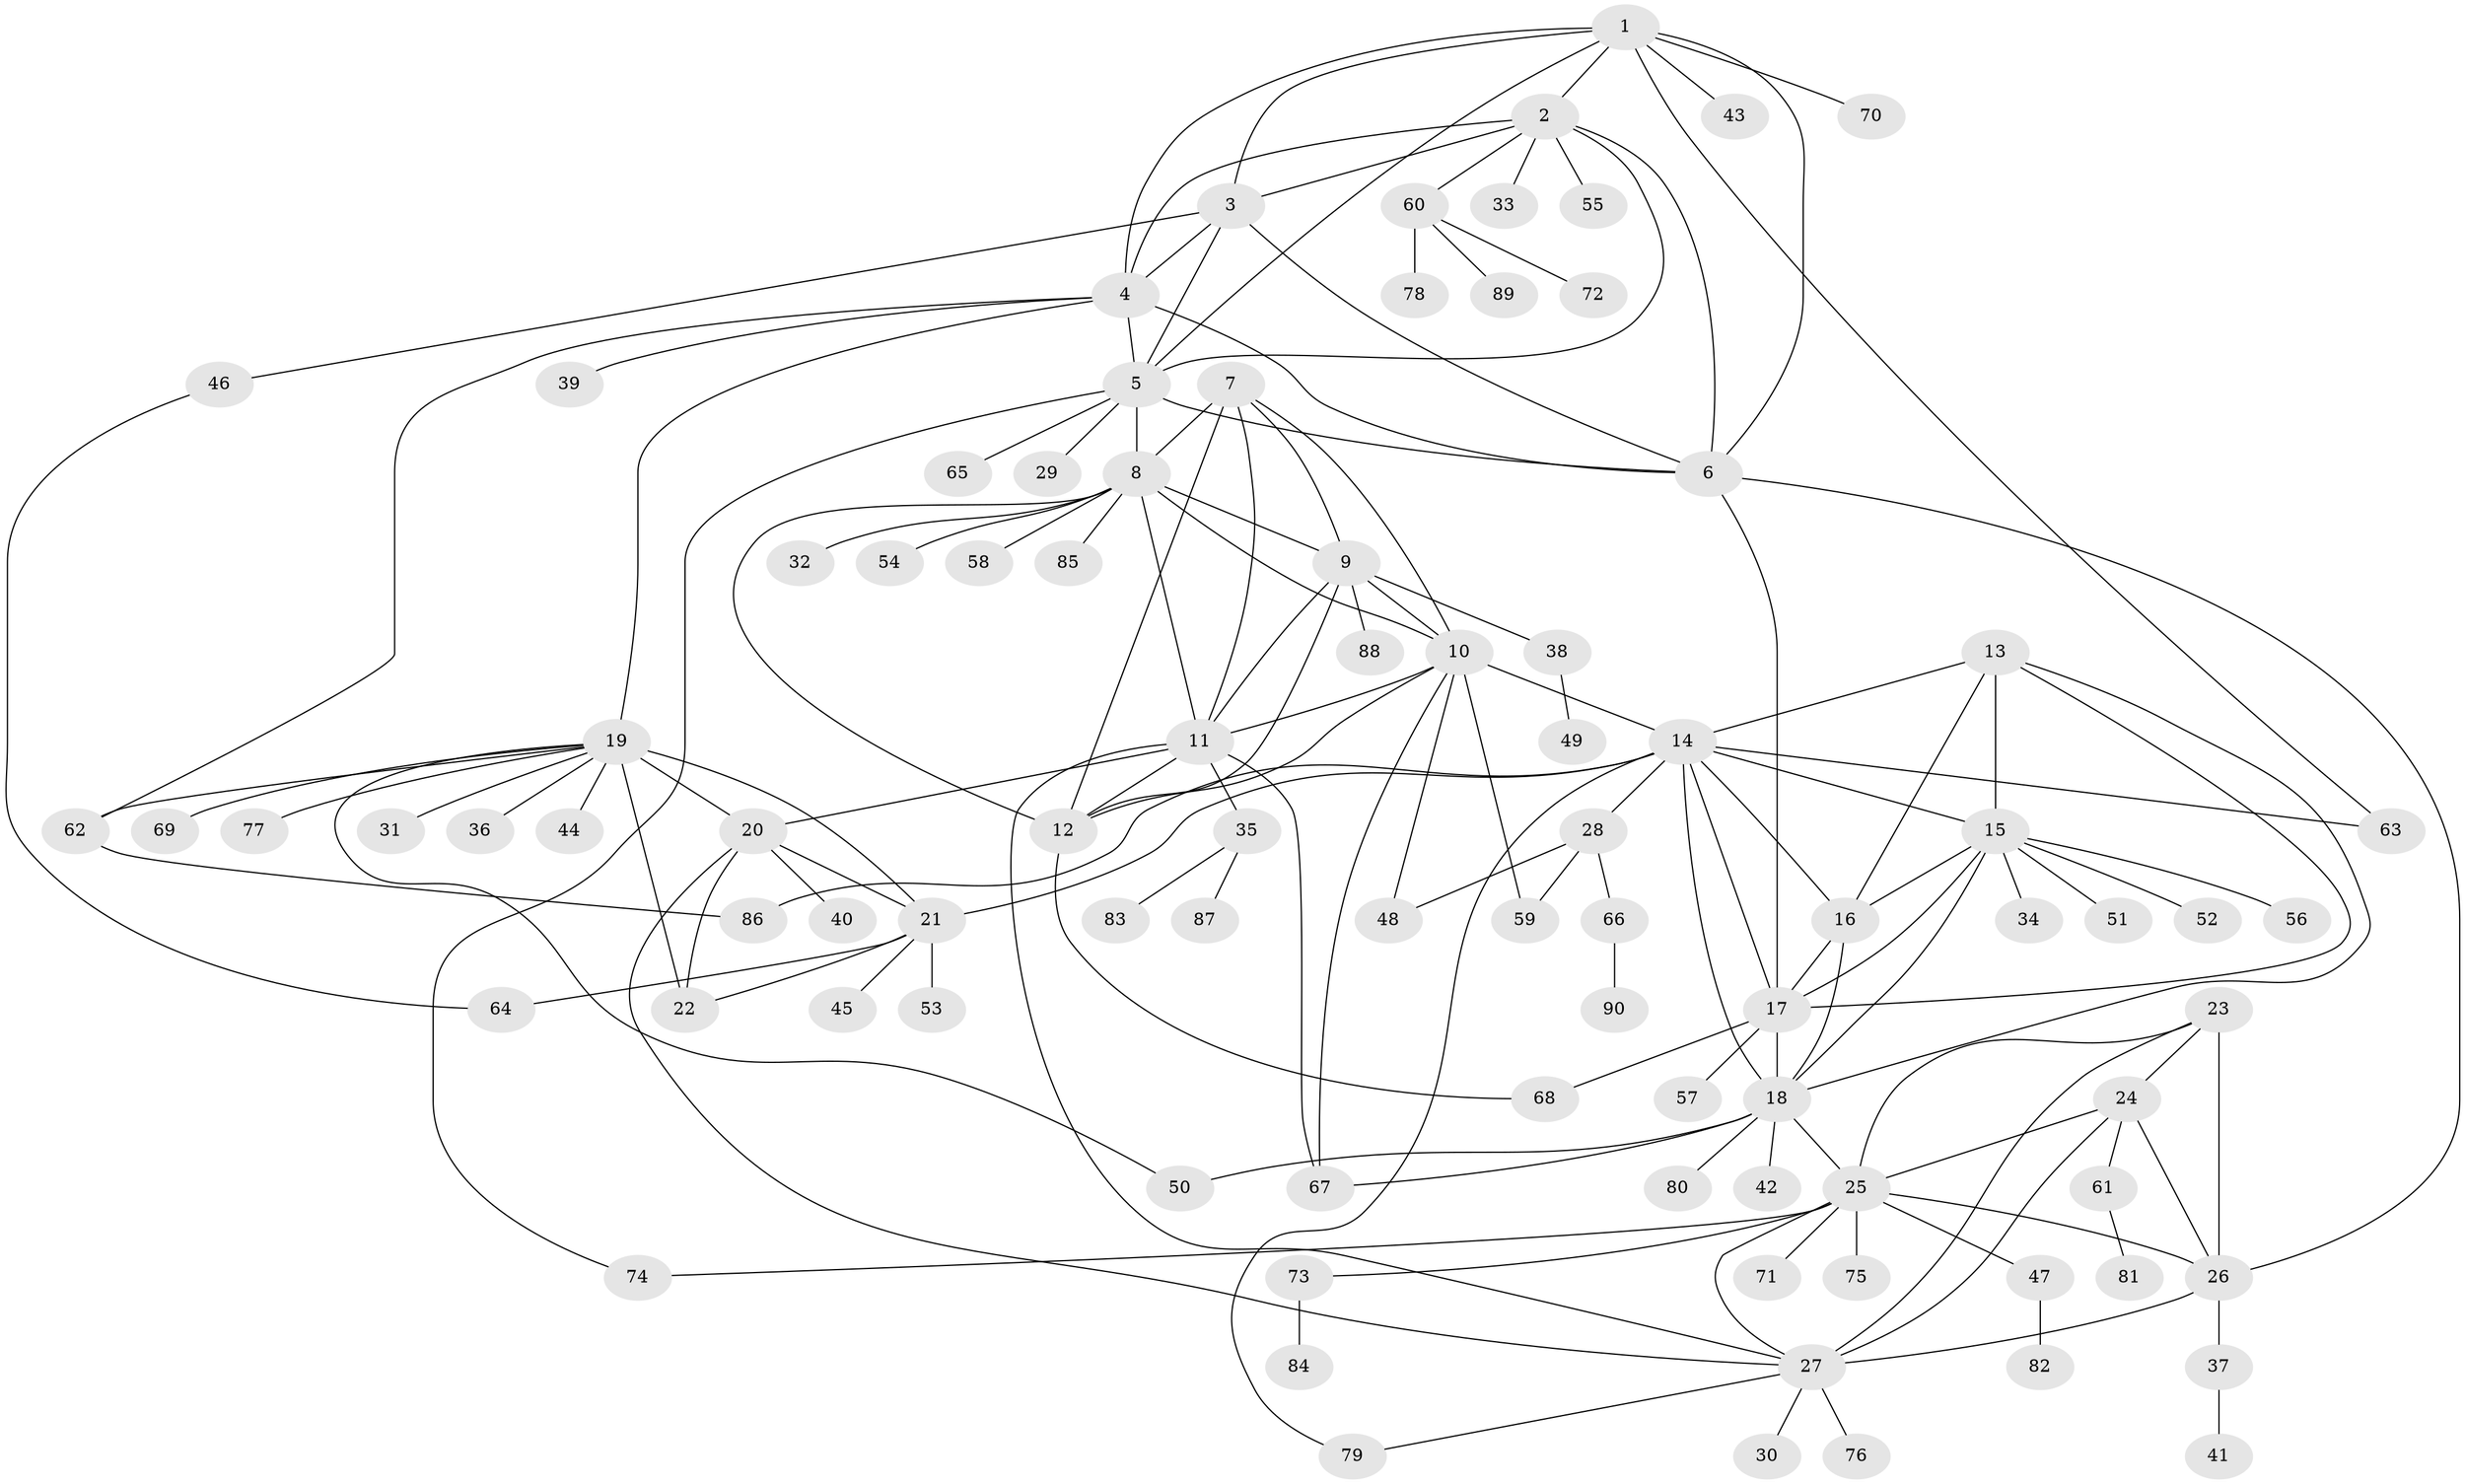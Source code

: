 // original degree distribution, {9: 0.05555555555555555, 7: 0.031746031746031744, 10: 0.031746031746031744, 8: 0.015873015873015872, 11: 0.023809523809523808, 5: 0.03968253968253968, 12: 0.023809523809523808, 6: 0.023809523809523808, 1: 0.5476190476190477, 4: 0.007936507936507936, 2: 0.16666666666666666, 3: 0.031746031746031744}
// Generated by graph-tools (version 1.1) at 2025/52/03/04/25 22:52:27]
// undirected, 90 vertices, 146 edges
graph export_dot {
  node [color=gray90,style=filled];
  1;
  2;
  3;
  4;
  5;
  6;
  7;
  8;
  9;
  10;
  11;
  12;
  13;
  14;
  15;
  16;
  17;
  18;
  19;
  20;
  21;
  22;
  23;
  24;
  25;
  26;
  27;
  28;
  29;
  30;
  31;
  32;
  33;
  34;
  35;
  36;
  37;
  38;
  39;
  40;
  41;
  42;
  43;
  44;
  45;
  46;
  47;
  48;
  49;
  50;
  51;
  52;
  53;
  54;
  55;
  56;
  57;
  58;
  59;
  60;
  61;
  62;
  63;
  64;
  65;
  66;
  67;
  68;
  69;
  70;
  71;
  72;
  73;
  74;
  75;
  76;
  77;
  78;
  79;
  80;
  81;
  82;
  83;
  84;
  85;
  86;
  87;
  88;
  89;
  90;
  1 -- 2 [weight=1.0];
  1 -- 3 [weight=1.0];
  1 -- 4 [weight=1.0];
  1 -- 5 [weight=1.0];
  1 -- 6 [weight=1.0];
  1 -- 43 [weight=1.0];
  1 -- 63 [weight=1.0];
  1 -- 70 [weight=1.0];
  2 -- 3 [weight=1.0];
  2 -- 4 [weight=1.0];
  2 -- 5 [weight=1.0];
  2 -- 6 [weight=1.0];
  2 -- 33 [weight=1.0];
  2 -- 55 [weight=1.0];
  2 -- 60 [weight=1.0];
  3 -- 4 [weight=1.0];
  3 -- 5 [weight=1.0];
  3 -- 6 [weight=1.0];
  3 -- 46 [weight=1.0];
  4 -- 5 [weight=1.0];
  4 -- 6 [weight=1.0];
  4 -- 19 [weight=1.0];
  4 -- 39 [weight=1.0];
  4 -- 62 [weight=1.0];
  5 -- 6 [weight=1.0];
  5 -- 8 [weight=1.0];
  5 -- 29 [weight=1.0];
  5 -- 65 [weight=1.0];
  5 -- 74 [weight=1.0];
  6 -- 17 [weight=1.0];
  6 -- 26 [weight=1.0];
  7 -- 8 [weight=1.0];
  7 -- 9 [weight=1.0];
  7 -- 10 [weight=1.0];
  7 -- 11 [weight=1.0];
  7 -- 12 [weight=3.0];
  8 -- 9 [weight=1.0];
  8 -- 10 [weight=1.0];
  8 -- 11 [weight=1.0];
  8 -- 12 [weight=1.0];
  8 -- 32 [weight=1.0];
  8 -- 54 [weight=1.0];
  8 -- 58 [weight=1.0];
  8 -- 85 [weight=1.0];
  9 -- 10 [weight=1.0];
  9 -- 11 [weight=1.0];
  9 -- 12 [weight=1.0];
  9 -- 38 [weight=1.0];
  9 -- 88 [weight=1.0];
  10 -- 11 [weight=1.0];
  10 -- 12 [weight=1.0];
  10 -- 14 [weight=1.0];
  10 -- 48 [weight=1.0];
  10 -- 59 [weight=1.0];
  10 -- 67 [weight=1.0];
  11 -- 12 [weight=1.0];
  11 -- 20 [weight=1.0];
  11 -- 27 [weight=1.0];
  11 -- 35 [weight=1.0];
  11 -- 67 [weight=1.0];
  12 -- 68 [weight=1.0];
  13 -- 14 [weight=1.0];
  13 -- 15 [weight=1.0];
  13 -- 16 [weight=1.0];
  13 -- 17 [weight=1.0];
  13 -- 18 [weight=1.0];
  14 -- 15 [weight=1.0];
  14 -- 16 [weight=1.0];
  14 -- 17 [weight=1.0];
  14 -- 18 [weight=1.0];
  14 -- 21 [weight=1.0];
  14 -- 28 [weight=1.0];
  14 -- 63 [weight=1.0];
  14 -- 79 [weight=1.0];
  14 -- 86 [weight=1.0];
  15 -- 16 [weight=1.0];
  15 -- 17 [weight=1.0];
  15 -- 18 [weight=1.0];
  15 -- 34 [weight=1.0];
  15 -- 51 [weight=1.0];
  15 -- 52 [weight=1.0];
  15 -- 56 [weight=1.0];
  16 -- 17 [weight=1.0];
  16 -- 18 [weight=1.0];
  17 -- 18 [weight=1.0];
  17 -- 57 [weight=1.0];
  17 -- 68 [weight=1.0];
  18 -- 25 [weight=1.0];
  18 -- 42 [weight=1.0];
  18 -- 50 [weight=1.0];
  18 -- 67 [weight=1.0];
  18 -- 80 [weight=1.0];
  19 -- 20 [weight=3.0];
  19 -- 21 [weight=3.0];
  19 -- 22 [weight=3.0];
  19 -- 31 [weight=1.0];
  19 -- 36 [weight=1.0];
  19 -- 44 [weight=1.0];
  19 -- 50 [weight=1.0];
  19 -- 62 [weight=1.0];
  19 -- 69 [weight=1.0];
  19 -- 77 [weight=1.0];
  20 -- 21 [weight=1.0];
  20 -- 22 [weight=1.0];
  20 -- 27 [weight=1.0];
  20 -- 40 [weight=1.0];
  21 -- 22 [weight=1.0];
  21 -- 45 [weight=1.0];
  21 -- 53 [weight=1.0];
  21 -- 64 [weight=1.0];
  23 -- 24 [weight=1.0];
  23 -- 25 [weight=1.0];
  23 -- 26 [weight=3.0];
  23 -- 27 [weight=1.0];
  24 -- 25 [weight=1.0];
  24 -- 26 [weight=2.0];
  24 -- 27 [weight=1.0];
  24 -- 61 [weight=1.0];
  25 -- 26 [weight=2.0];
  25 -- 27 [weight=1.0];
  25 -- 47 [weight=1.0];
  25 -- 71 [weight=1.0];
  25 -- 73 [weight=1.0];
  25 -- 74 [weight=1.0];
  25 -- 75 [weight=1.0];
  26 -- 27 [weight=2.0];
  26 -- 37 [weight=1.0];
  27 -- 30 [weight=1.0];
  27 -- 76 [weight=1.0];
  27 -- 79 [weight=1.0];
  28 -- 48 [weight=1.0];
  28 -- 59 [weight=1.0];
  28 -- 66 [weight=1.0];
  35 -- 83 [weight=1.0];
  35 -- 87 [weight=1.0];
  37 -- 41 [weight=1.0];
  38 -- 49 [weight=1.0];
  46 -- 64 [weight=1.0];
  47 -- 82 [weight=1.0];
  60 -- 72 [weight=1.0];
  60 -- 78 [weight=1.0];
  60 -- 89 [weight=1.0];
  61 -- 81 [weight=1.0];
  62 -- 86 [weight=1.0];
  66 -- 90 [weight=1.0];
  73 -- 84 [weight=1.0];
}
